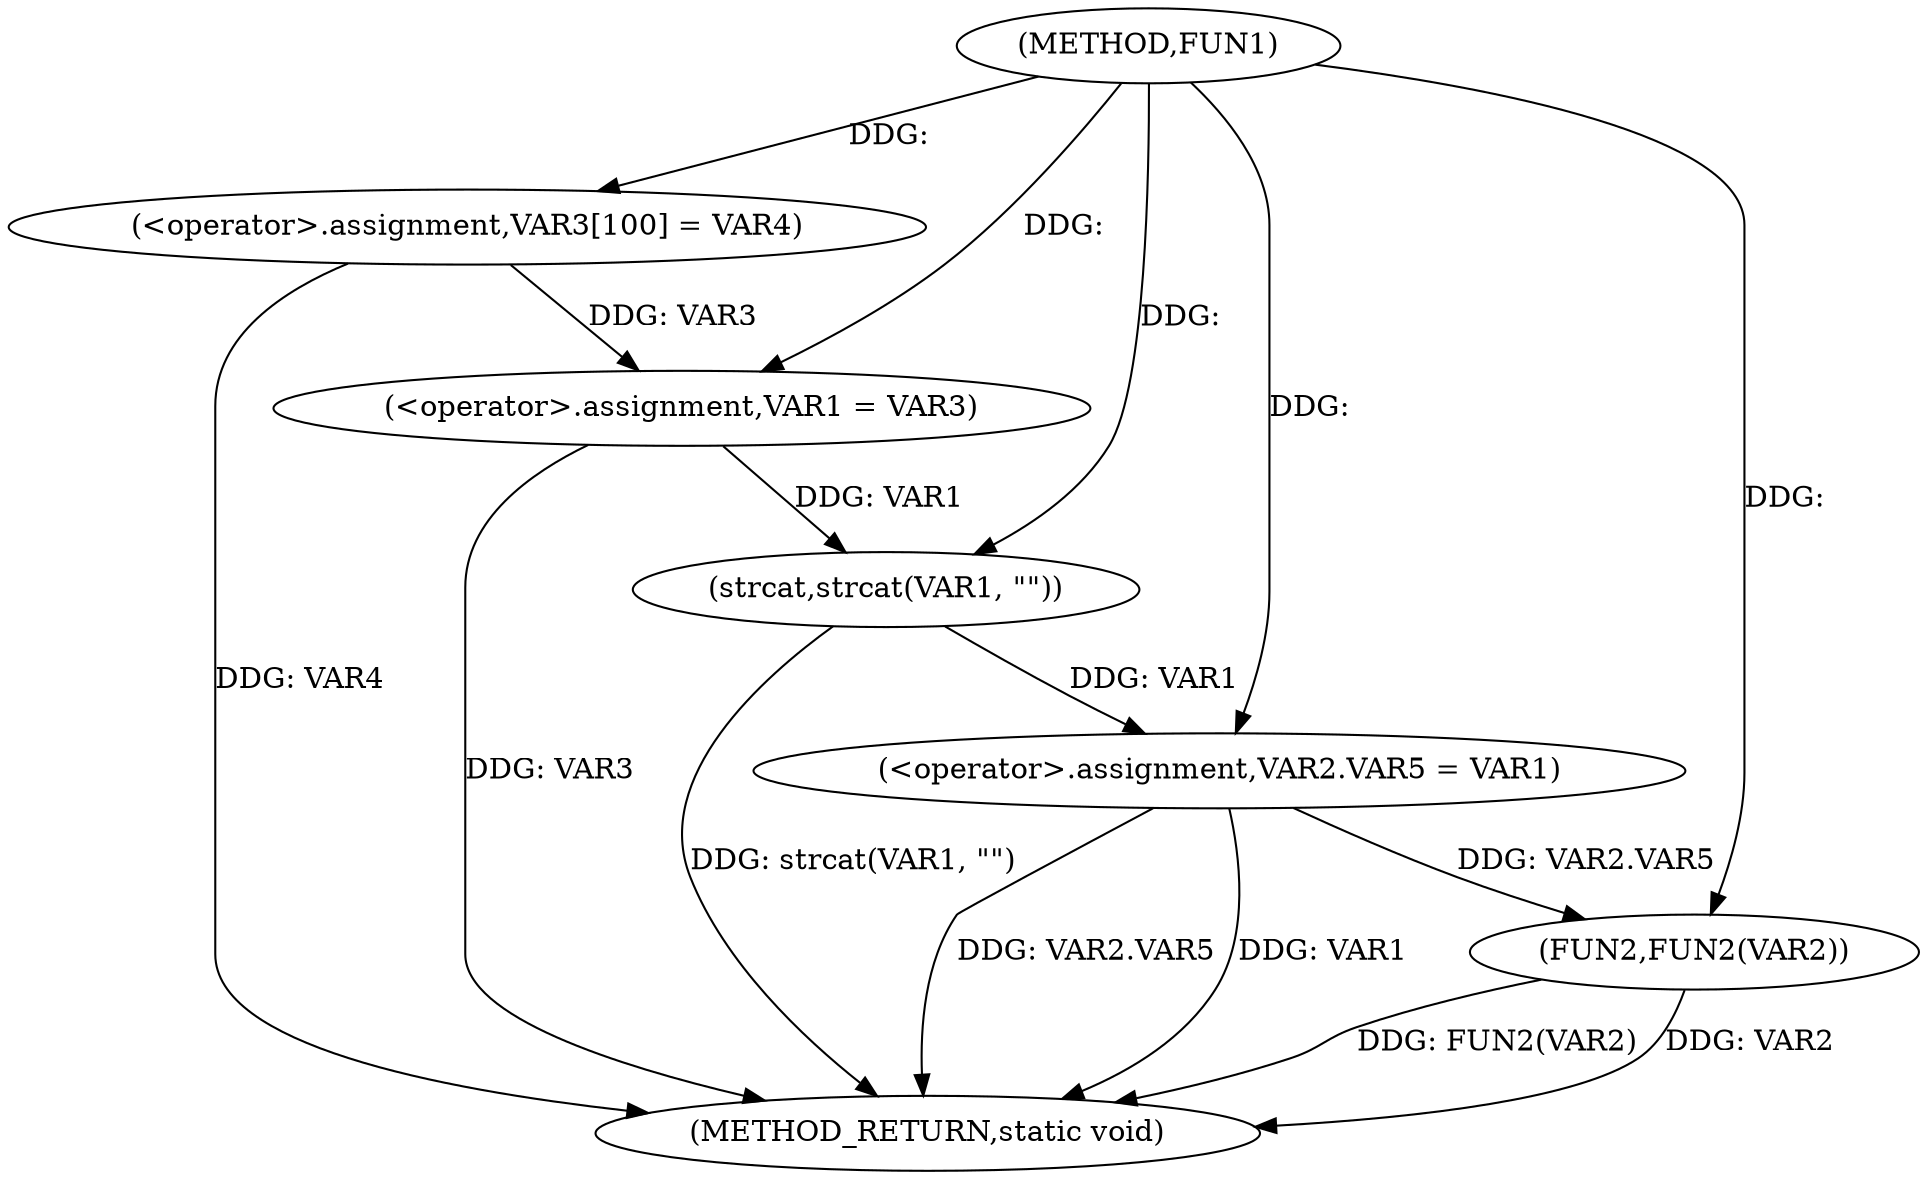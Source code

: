 digraph FUN1 {  
"1000100" [label = "(METHOD,FUN1)" ]
"1000121" [label = "(METHOD_RETURN,static void)" ]
"1000105" [label = "(<operator>.assignment,VAR3[100] = VAR4)" ]
"1000108" [label = "(<operator>.assignment,VAR1 = VAR3)" ]
"1000111" [label = "(strcat,strcat(VAR1, \"\"))" ]
"1000114" [label = "(<operator>.assignment,VAR2.VAR5 = VAR1)" ]
"1000119" [label = "(FUN2,FUN2(VAR2))" ]
  "1000105" -> "1000121"  [ label = "DDG: VAR4"] 
  "1000114" -> "1000121"  [ label = "DDG: VAR2.VAR5"] 
  "1000114" -> "1000121"  [ label = "DDG: VAR1"] 
  "1000119" -> "1000121"  [ label = "DDG: FUN2(VAR2)"] 
  "1000111" -> "1000121"  [ label = "DDG: strcat(VAR1, \"\")"] 
  "1000108" -> "1000121"  [ label = "DDG: VAR3"] 
  "1000119" -> "1000121"  [ label = "DDG: VAR2"] 
  "1000100" -> "1000105"  [ label = "DDG: "] 
  "1000105" -> "1000108"  [ label = "DDG: VAR3"] 
  "1000100" -> "1000108"  [ label = "DDG: "] 
  "1000108" -> "1000111"  [ label = "DDG: VAR1"] 
  "1000100" -> "1000111"  [ label = "DDG: "] 
  "1000111" -> "1000114"  [ label = "DDG: VAR1"] 
  "1000100" -> "1000114"  [ label = "DDG: "] 
  "1000114" -> "1000119"  [ label = "DDG: VAR2.VAR5"] 
  "1000100" -> "1000119"  [ label = "DDG: "] 
}
